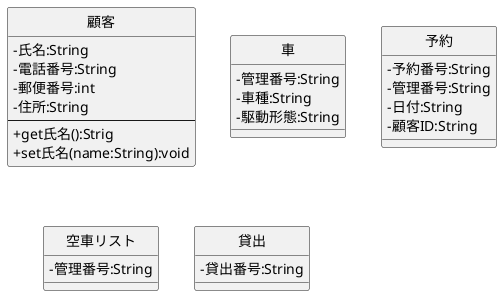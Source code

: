 @startuml 例題3-1
skinparam classAttributeIconSize 0
class 顧客{
    - 氏名:String
    - 電話番号:String
    - 郵便番号:int
    - 住所:String
    ---
    + get氏名():Strig
    + set氏名(name:String):void
}
class 車{
    - 管理番号:String
    - 車種:String
    - 駆動形態:String
}
class 予約{
    - 予約番号:String
    - 管理番号:String
    - 日付:String
    - 顧客ID:String
}
class 空車リスト{
    - 管理番号:String
}
class 貸出{
    - 貸出番号:String
}
hide 顧客 circle
hide 車 circle
hide 予約  circle
hide 空車リスト circle
hide 貸出 circle
@enduml